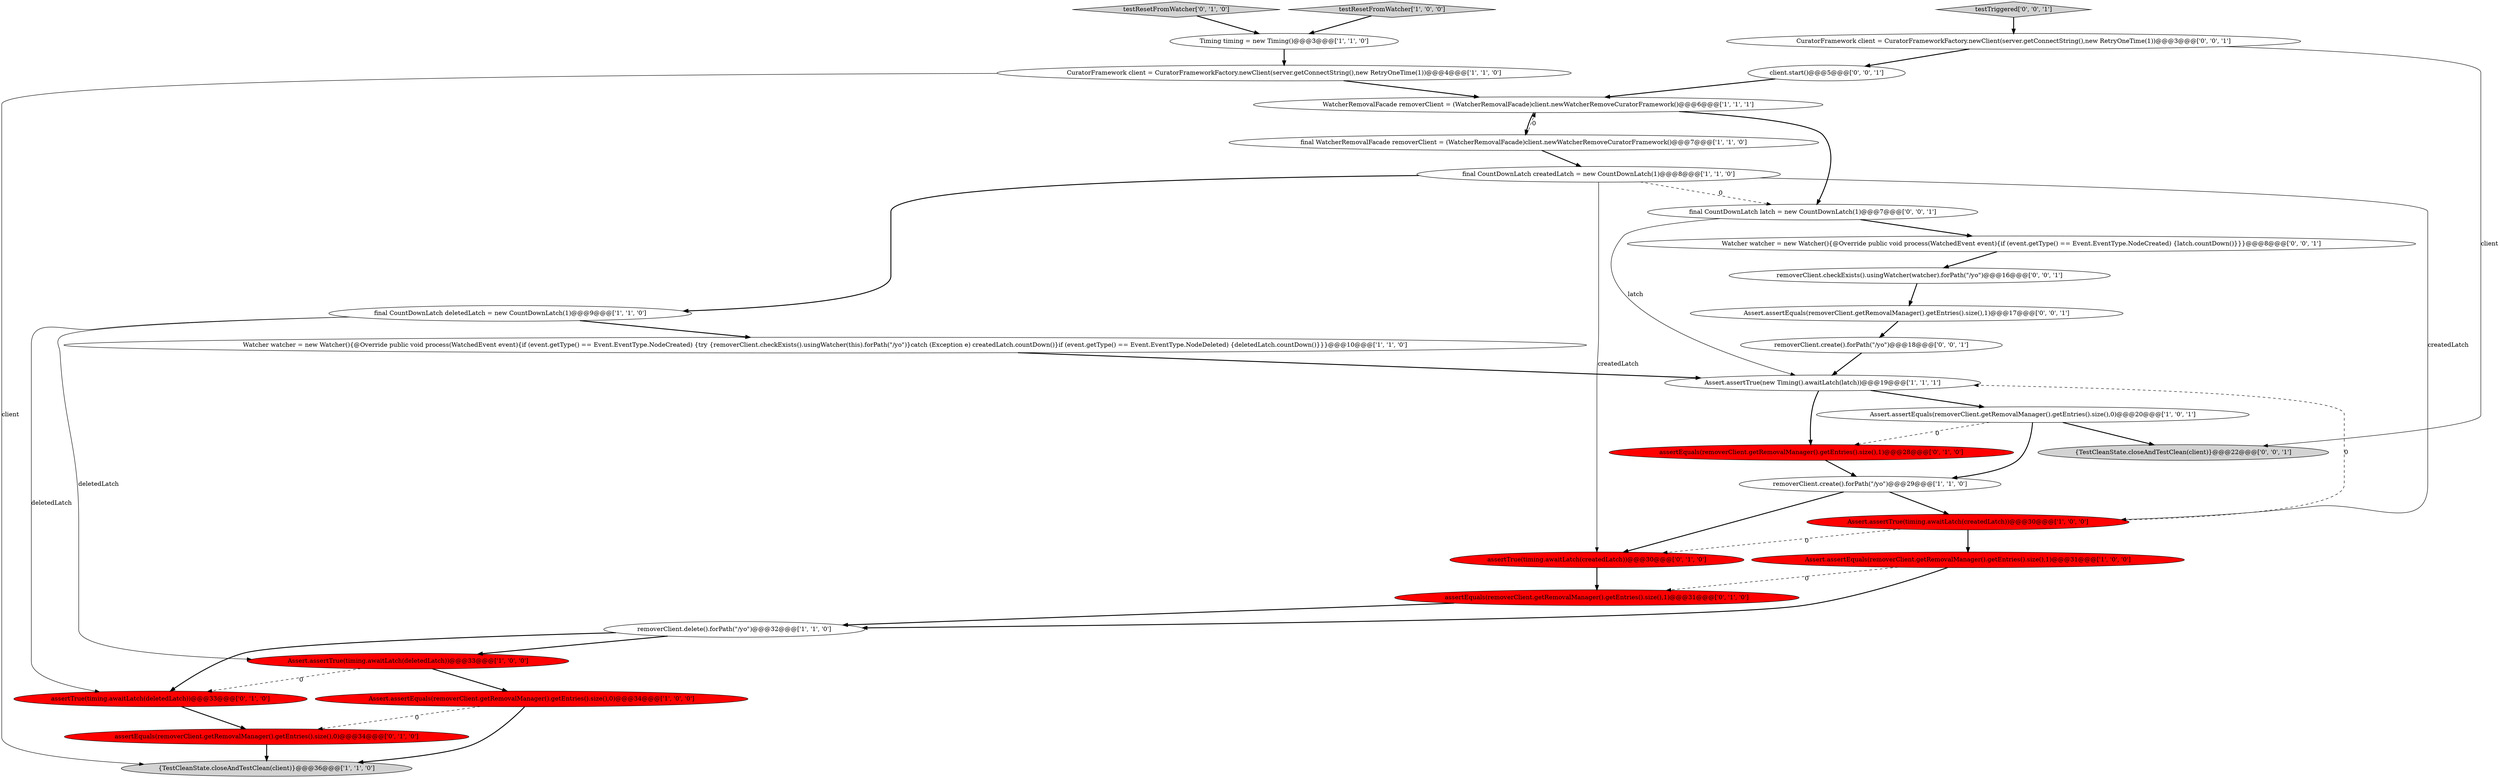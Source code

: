 digraph {
13 [style = filled, label = "Assert.assertTrue(new Timing().awaitLatch(latch))@@@19@@@['1', '1', '1']", fillcolor = white, shape = ellipse image = "AAA0AAABBB1BBB"];
24 [style = filled, label = "Watcher watcher = new Watcher(){@Override public void process(WatchedEvent event){if (event.getType() == Event.EventType.NodeCreated) {latch.countDown()}}}@@@8@@@['0', '0', '1']", fillcolor = white, shape = ellipse image = "AAA0AAABBB3BBB"];
11 [style = filled, label = "Assert.assertTrue(timing.awaitLatch(createdLatch))@@@30@@@['1', '0', '0']", fillcolor = red, shape = ellipse image = "AAA1AAABBB1BBB"];
16 [style = filled, label = "Timing timing = new Timing()@@@3@@@['1', '1', '0']", fillcolor = white, shape = ellipse image = "AAA0AAABBB1BBB"];
12 [style = filled, label = "Assert.assertEquals(removerClient.getRemovalManager().getEntries().size(),0)@@@34@@@['1', '0', '0']", fillcolor = red, shape = ellipse image = "AAA1AAABBB1BBB"];
9 [style = filled, label = "CuratorFramework client = CuratorFrameworkFactory.newClient(server.getConnectString(),new RetryOneTime(1))@@@4@@@['1', '1', '0']", fillcolor = white, shape = ellipse image = "AAA0AAABBB1BBB"];
30 [style = filled, label = "{TestCleanState.closeAndTestClean(client)}@@@22@@@['0', '0', '1']", fillcolor = lightgray, shape = ellipse image = "AAA0AAABBB3BBB"];
25 [style = filled, label = "testTriggered['0', '0', '1']", fillcolor = lightgray, shape = diamond image = "AAA0AAABBB3BBB"];
19 [style = filled, label = "assertEquals(removerClient.getRemovalManager().getEntries().size(),0)@@@34@@@['0', '1', '0']", fillcolor = red, shape = ellipse image = "AAA1AAABBB2BBB"];
10 [style = filled, label = "removerClient.create().forPath(\"/yo\")@@@29@@@['1', '1', '0']", fillcolor = white, shape = ellipse image = "AAA0AAABBB1BBB"];
15 [style = filled, label = "final CountDownLatch createdLatch = new CountDownLatch(1)@@@8@@@['1', '1', '0']", fillcolor = white, shape = ellipse image = "AAA0AAABBB1BBB"];
26 [style = filled, label = "Assert.assertEquals(removerClient.getRemovalManager().getEntries().size(),1)@@@17@@@['0', '0', '1']", fillcolor = white, shape = ellipse image = "AAA0AAABBB3BBB"];
7 [style = filled, label = "Watcher watcher = new Watcher(){@Override public void process(WatchedEvent event){if (event.getType() == Event.EventType.NodeCreated) {try {removerClient.checkExists().usingWatcher(this).forPath(\"/yo\")}catch (Exception e) createdLatch.countDown()}if (event.getType() == Event.EventType.NodeDeleted) {deletedLatch.countDown()}}}@@@10@@@['1', '1', '0']", fillcolor = white, shape = ellipse image = "AAA0AAABBB1BBB"];
20 [style = filled, label = "testResetFromWatcher['0', '1', '0']", fillcolor = lightgray, shape = diamond image = "AAA0AAABBB2BBB"];
17 [style = filled, label = "assertTrue(timing.awaitLatch(deletedLatch))@@@33@@@['0', '1', '0']", fillcolor = red, shape = ellipse image = "AAA1AAABBB2BBB"];
8 [style = filled, label = "Assert.assertTrue(timing.awaitLatch(deletedLatch))@@@33@@@['1', '0', '0']", fillcolor = red, shape = ellipse image = "AAA1AAABBB1BBB"];
6 [style = filled, label = "final WatcherRemovalFacade removerClient = (WatcherRemovalFacade)client.newWatcherRemoveCuratorFramework()@@@7@@@['1', '1', '0']", fillcolor = white, shape = ellipse image = "AAA0AAABBB1BBB"];
29 [style = filled, label = "removerClient.create().forPath(\"/yo\")@@@18@@@['0', '0', '1']", fillcolor = white, shape = ellipse image = "AAA0AAABBB3BBB"];
28 [style = filled, label = "final CountDownLatch latch = new CountDownLatch(1)@@@7@@@['0', '0', '1']", fillcolor = white, shape = ellipse image = "AAA0AAABBB3BBB"];
3 [style = filled, label = "Assert.assertEquals(removerClient.getRemovalManager().getEntries().size(),0)@@@20@@@['1', '0', '1']", fillcolor = white, shape = ellipse image = "AAA0AAABBB1BBB"];
22 [style = filled, label = "assertEquals(removerClient.getRemovalManager().getEntries().size(),1)@@@31@@@['0', '1', '0']", fillcolor = red, shape = ellipse image = "AAA1AAABBB2BBB"];
4 [style = filled, label = "removerClient.delete().forPath(\"/yo\")@@@32@@@['1', '1', '0']", fillcolor = white, shape = ellipse image = "AAA0AAABBB1BBB"];
14 [style = filled, label = "final CountDownLatch deletedLatch = new CountDownLatch(1)@@@9@@@['1', '1', '0']", fillcolor = white, shape = ellipse image = "AAA0AAABBB1BBB"];
2 [style = filled, label = "testResetFromWatcher['1', '0', '0']", fillcolor = lightgray, shape = diamond image = "AAA0AAABBB1BBB"];
0 [style = filled, label = "Assert.assertEquals(removerClient.getRemovalManager().getEntries().size(),1)@@@31@@@['1', '0', '0']", fillcolor = red, shape = ellipse image = "AAA1AAABBB1BBB"];
23 [style = filled, label = "removerClient.checkExists().usingWatcher(watcher).forPath(\"/yo\")@@@16@@@['0', '0', '1']", fillcolor = white, shape = ellipse image = "AAA0AAABBB3BBB"];
18 [style = filled, label = "assertTrue(timing.awaitLatch(createdLatch))@@@30@@@['0', '1', '0']", fillcolor = red, shape = ellipse image = "AAA1AAABBB2BBB"];
21 [style = filled, label = "assertEquals(removerClient.getRemovalManager().getEntries().size(),1)@@@28@@@['0', '1', '0']", fillcolor = red, shape = ellipse image = "AAA1AAABBB2BBB"];
5 [style = filled, label = "WatcherRemovalFacade removerClient = (WatcherRemovalFacade)client.newWatcherRemoveCuratorFramework()@@@6@@@['1', '1', '1']", fillcolor = white, shape = ellipse image = "AAA0AAABBB1BBB"];
27 [style = filled, label = "client.start()@@@5@@@['0', '0', '1']", fillcolor = white, shape = ellipse image = "AAA0AAABBB3BBB"];
1 [style = filled, label = "{TestCleanState.closeAndTestClean(client)}@@@36@@@['1', '1', '0']", fillcolor = lightgray, shape = ellipse image = "AAA0AAABBB1BBB"];
31 [style = filled, label = "CuratorFramework client = CuratorFrameworkFactory.newClient(server.getConnectString(),new RetryOneTime(1))@@@3@@@['0', '0', '1']", fillcolor = white, shape = ellipse image = "AAA0AAABBB3BBB"];
7->13 [style = bold, label=""];
10->18 [style = bold, label=""];
21->10 [style = bold, label=""];
9->1 [style = solid, label="client"];
4->17 [style = bold, label=""];
15->28 [style = dashed, label="0"];
15->14 [style = bold, label=""];
3->21 [style = dashed, label="0"];
26->29 [style = bold, label=""];
14->17 [style = solid, label="deletedLatch"];
15->18 [style = solid, label="createdLatch"];
23->26 [style = bold, label=""];
31->30 [style = solid, label="client"];
5->28 [style = bold, label=""];
12->1 [style = bold, label=""];
24->23 [style = bold, label=""];
15->11 [style = solid, label="createdLatch"];
0->22 [style = dashed, label="0"];
17->19 [style = bold, label=""];
6->15 [style = bold, label=""];
29->13 [style = bold, label=""];
14->7 [style = bold, label=""];
22->4 [style = bold, label=""];
25->31 [style = bold, label=""];
3->10 [style = bold, label=""];
19->1 [style = bold, label=""];
11->13 [style = dashed, label="0"];
11->0 [style = bold, label=""];
18->22 [style = bold, label=""];
20->16 [style = bold, label=""];
5->6 [style = bold, label=""];
13->3 [style = bold, label=""];
31->27 [style = bold, label=""];
12->19 [style = dashed, label="0"];
0->4 [style = bold, label=""];
11->18 [style = dashed, label="0"];
28->13 [style = solid, label="latch"];
6->5 [style = dashed, label="0"];
8->12 [style = bold, label=""];
9->5 [style = bold, label=""];
28->24 [style = bold, label=""];
8->17 [style = dashed, label="0"];
4->8 [style = bold, label=""];
27->5 [style = bold, label=""];
13->21 [style = bold, label=""];
3->30 [style = bold, label=""];
14->8 [style = solid, label="deletedLatch"];
16->9 [style = bold, label=""];
10->11 [style = bold, label=""];
2->16 [style = bold, label=""];
}

